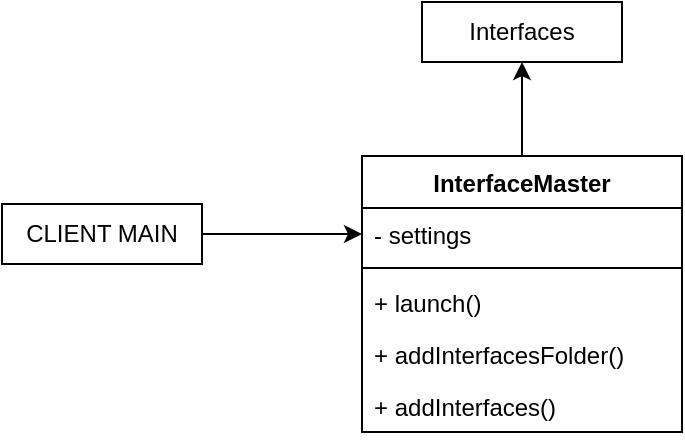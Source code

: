 <mxfile version="24.5.4" type="github">
  <diagram name="Strona-1" id="0tpwqooWcrLqBpyqqRM-">
    <mxGraphModel dx="913" dy="489" grid="1" gridSize="10" guides="1" tooltips="1" connect="1" arrows="1" fold="1" page="1" pageScale="1" pageWidth="827" pageHeight="1169" math="0" shadow="0">
      <root>
        <mxCell id="0" />
        <mxCell id="1" parent="0" />
        <mxCell id="ps5U07ft2wgSw3Fk10_6-50" style="edgeStyle=orthogonalEdgeStyle;rounded=0;orthogonalLoop=1;jettySize=auto;html=1;entryX=0;entryY=0.5;entryDx=0;entryDy=0;" edge="1" parent="1" source="ps5U07ft2wgSw3Fk10_6-41" target="ps5U07ft2wgSw3Fk10_6-46">
          <mxGeometry relative="1" as="geometry" />
        </mxCell>
        <mxCell id="ps5U07ft2wgSw3Fk10_6-41" value="CLIENT MAIN" style="rounded=0;whiteSpace=wrap;html=1;" vertex="1" parent="1">
          <mxGeometry x="180" y="581" width="100" height="30" as="geometry" />
        </mxCell>
        <mxCell id="ps5U07ft2wgSw3Fk10_6-42" value="Interfaces" style="rounded=0;whiteSpace=wrap;html=1;" vertex="1" parent="1">
          <mxGeometry x="390" y="480" width="100" height="30" as="geometry" />
        </mxCell>
        <mxCell id="ps5U07ft2wgSw3Fk10_6-51" style="edgeStyle=orthogonalEdgeStyle;rounded=0;orthogonalLoop=1;jettySize=auto;html=1;entryX=0.5;entryY=1;entryDx=0;entryDy=0;" edge="1" parent="1" source="ps5U07ft2wgSw3Fk10_6-45" target="ps5U07ft2wgSw3Fk10_6-42">
          <mxGeometry relative="1" as="geometry" />
        </mxCell>
        <mxCell id="ps5U07ft2wgSw3Fk10_6-45" value="InterfaceMaster" style="swimlane;fontStyle=1;align=center;verticalAlign=top;childLayout=stackLayout;horizontal=1;startSize=26;horizontalStack=0;resizeParent=1;resizeParentMax=0;resizeLast=0;collapsible=1;marginBottom=0;whiteSpace=wrap;html=1;" vertex="1" parent="1">
          <mxGeometry x="360" y="557" width="160" height="138" as="geometry" />
        </mxCell>
        <mxCell id="ps5U07ft2wgSw3Fk10_6-46" value="- settings" style="text;strokeColor=none;fillColor=none;align=left;verticalAlign=top;spacingLeft=4;spacingRight=4;overflow=hidden;rotatable=0;points=[[0,0.5],[1,0.5]];portConstraint=eastwest;whiteSpace=wrap;html=1;" vertex="1" parent="ps5U07ft2wgSw3Fk10_6-45">
          <mxGeometry y="26" width="160" height="26" as="geometry" />
        </mxCell>
        <mxCell id="ps5U07ft2wgSw3Fk10_6-47" value="" style="line;strokeWidth=1;fillColor=none;align=left;verticalAlign=middle;spacingTop=-1;spacingLeft=3;spacingRight=3;rotatable=0;labelPosition=right;points=[];portConstraint=eastwest;strokeColor=inherit;" vertex="1" parent="ps5U07ft2wgSw3Fk10_6-45">
          <mxGeometry y="52" width="160" height="8" as="geometry" />
        </mxCell>
        <mxCell id="ps5U07ft2wgSw3Fk10_6-48" value="+ launch()" style="text;strokeColor=none;fillColor=none;align=left;verticalAlign=top;spacingLeft=4;spacingRight=4;overflow=hidden;rotatable=0;points=[[0,0.5],[1,0.5]];portConstraint=eastwest;whiteSpace=wrap;html=1;" vertex="1" parent="ps5U07ft2wgSw3Fk10_6-45">
          <mxGeometry y="60" width="160" height="26" as="geometry" />
        </mxCell>
        <mxCell id="ps5U07ft2wgSw3Fk10_6-52" value="+ addInterfacesFolder()" style="text;strokeColor=none;fillColor=none;align=left;verticalAlign=top;spacingLeft=4;spacingRight=4;overflow=hidden;rotatable=0;points=[[0,0.5],[1,0.5]];portConstraint=eastwest;whiteSpace=wrap;html=1;" vertex="1" parent="ps5U07ft2wgSw3Fk10_6-45">
          <mxGeometry y="86" width="160" height="26" as="geometry" />
        </mxCell>
        <mxCell id="ps5U07ft2wgSw3Fk10_6-53" value="+ addInterfaces()" style="text;strokeColor=none;fillColor=none;align=left;verticalAlign=top;spacingLeft=4;spacingRight=4;overflow=hidden;rotatable=0;points=[[0,0.5],[1,0.5]];portConstraint=eastwest;whiteSpace=wrap;html=1;" vertex="1" parent="ps5U07ft2wgSw3Fk10_6-45">
          <mxGeometry y="112" width="160" height="26" as="geometry" />
        </mxCell>
      </root>
    </mxGraphModel>
  </diagram>
</mxfile>
